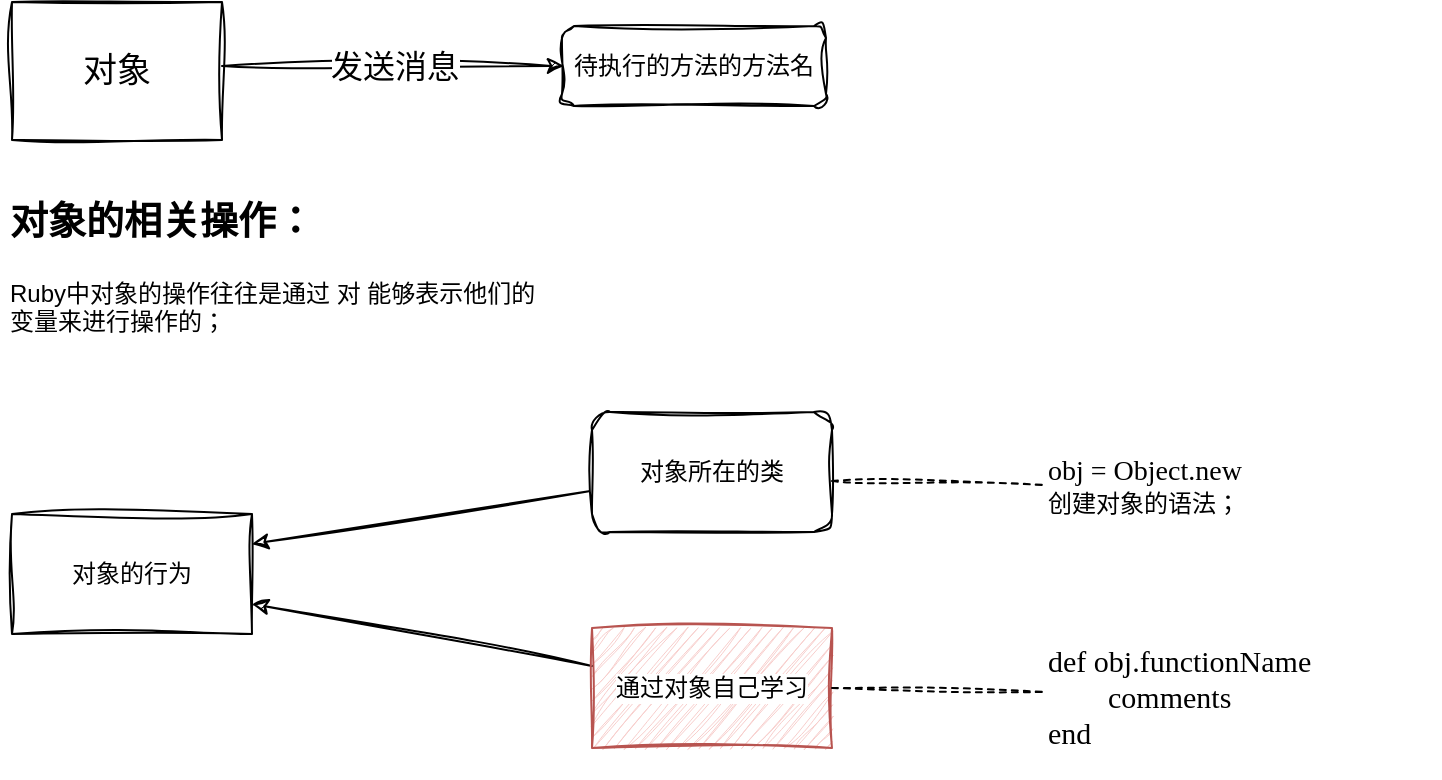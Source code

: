 <mxfile version="28.0.7" pages="4">
  <diagram name="对象、方法和局部变量" id="88i6rP2Y_9D4RBPQC3g2">
    <mxGraphModel dx="2288" dy="1054" grid="0" gridSize="10" guides="1" tooltips="1" connect="1" arrows="1" fold="1" page="0" pageScale="1" pageWidth="827" pageHeight="1169" math="0" shadow="0">
      <root>
        <mxCell id="0" />
        <mxCell id="1" parent="0" />
        <mxCell id="wJ3-EqiSnO-9U8Ft86HB-1" value="&lt;font face=&quot;Comic Sans MS&quot; style=&quot;font-size: 17px;&quot;&gt;对象&lt;br&gt;&lt;/font&gt;" style="rounded=0;whiteSpace=wrap;html=1;sketch=1;curveFitting=1;jiggle=2;glass=0;shadow=0;" parent="1" vertex="1">
          <mxGeometry x="-818" y="-353" width="105" height="69" as="geometry" />
        </mxCell>
        <mxCell id="wJ3-EqiSnO-9U8Ft86HB-3" value="" style="endArrow=classic;html=1;rounded=0;fontFamily=Helvetica;fontSize=12;fontColor=default;sketch=1;curveFitting=1;jiggle=2;" parent="1" edge="1">
          <mxGeometry relative="1" as="geometry">
            <mxPoint x="-713" y="-321" as="sourcePoint" />
            <mxPoint x="-542" y="-321" as="targetPoint" />
          </mxGeometry>
        </mxCell>
        <mxCell id="wJ3-EqiSnO-9U8Ft86HB-4" value="&lt;font face=&quot;Comic Sans MS&quot; style=&quot;font-size: 16px;&quot;&gt;发送消息&lt;br&gt;&lt;/font&gt;" style="edgeLabel;resizable=0;html=1;;align=center;verticalAlign=middle;rounded=0;glass=0;sketch=1;jiggle=2;curveFitting=1;strokeColor=default;fontFamily=Helvetica;fontSize=12;fontColor=default;fillColor=default;" parent="wJ3-EqiSnO-9U8Ft86HB-3" connectable="0" vertex="1">
          <mxGeometry relative="1" as="geometry" />
        </mxCell>
        <mxCell id="wJ3-EqiSnO-9U8Ft86HB-7" value="待执行的方法的方法名" style="rounded=1;whiteSpace=wrap;html=1;glass=0;sketch=1;jiggle=2;curveFitting=1;strokeColor=default;align=center;verticalAlign=middle;fontFamily=Helvetica;fontSize=12;fontColor=default;labelBackgroundColor=default;fillColor=default;" parent="1" vertex="1">
          <mxGeometry x="-543" y="-341" width="132" height="40" as="geometry" />
        </mxCell>
        <mxCell id="wJ3-EqiSnO-9U8Ft86HB-8" value="&lt;h1&gt;&lt;font style=&quot;font-size: 19px;&quot;&gt;对象的相关操作：&lt;/font&gt;&lt;br&gt;&lt;/h1&gt;&lt;p&gt;Ruby中对象的操作往往是通过 对 能够表示他们的变量来进行操作的；&lt;br&gt;&lt;/p&gt;" style="text;html=1;spacing=5;spacingTop=-20;whiteSpace=wrap;overflow=hidden;rounded=0;fontFamily=Helvetica;fontSize=12;fontColor=default;labelBackgroundColor=default;" parent="1" vertex="1">
          <mxGeometry x="-824" y="-265" width="281" height="124" as="geometry" />
        </mxCell>
        <mxCell id="wJ3-EqiSnO-9U8Ft86HB-9" value="对象的行为" style="rounded=0;whiteSpace=wrap;html=1;glass=0;sketch=1;jiggle=2;curveFitting=1;strokeColor=default;align=center;verticalAlign=middle;fontFamily=Helvetica;fontSize=12;fontColor=default;labelBackgroundColor=default;fillColor=default;" parent="1" vertex="1">
          <mxGeometry x="-818" y="-97" width="120" height="60" as="geometry" />
        </mxCell>
        <mxCell id="wJ3-EqiSnO-9U8Ft86HB-11" style="edgeStyle=none;rounded=0;sketch=1;jiggle=2;curveFitting=1;orthogonalLoop=1;jettySize=auto;html=1;entryX=1;entryY=0.25;entryDx=0;entryDy=0;strokeColor=default;align=center;verticalAlign=middle;fontFamily=Helvetica;fontSize=12;fontColor=default;labelBackgroundColor=default;endArrow=classic;" parent="1" source="wJ3-EqiSnO-9U8Ft86HB-10" target="wJ3-EqiSnO-9U8Ft86HB-9" edge="1">
          <mxGeometry relative="1" as="geometry" />
        </mxCell>
        <mxCell id="wJ3-EqiSnO-9U8Ft86HB-10" value="对象所在的类" style="rounded=1;whiteSpace=wrap;html=1;glass=0;sketch=1;jiggle=2;curveFitting=1;strokeColor=default;align=center;verticalAlign=middle;fontFamily=Helvetica;fontSize=12;fontColor=default;labelBackgroundColor=default;fillColor=default;" parent="1" vertex="1">
          <mxGeometry x="-528" y="-148" width="120" height="60" as="geometry" />
        </mxCell>
        <mxCell id="wJ3-EqiSnO-9U8Ft86HB-13" style="edgeStyle=none;rounded=0;sketch=1;jiggle=2;curveFitting=1;orthogonalLoop=1;jettySize=auto;html=1;entryX=1;entryY=0.75;entryDx=0;entryDy=0;strokeColor=default;align=center;verticalAlign=middle;fontFamily=Helvetica;fontSize=12;fontColor=default;labelBackgroundColor=default;endArrow=classic;" parent="1" source="wJ3-EqiSnO-9U8Ft86HB-12" target="wJ3-EqiSnO-9U8Ft86HB-9" edge="1">
          <mxGeometry relative="1" as="geometry" />
        </mxCell>
        <mxCell id="wJ3-EqiSnO-9U8Ft86HB-12" value="通过对象自己学习" style="rounded=0;whiteSpace=wrap;html=1;glass=0;sketch=1;jiggle=2;curveFitting=1;strokeColor=#b85450;align=center;verticalAlign=middle;fontFamily=Helvetica;fontSize=12;labelBackgroundColor=default;fillColor=#f8cecc;" parent="1" vertex="1">
          <mxGeometry x="-528" y="-40" width="120" height="60" as="geometry" />
        </mxCell>
        <mxCell id="wJ3-EqiSnO-9U8Ft86HB-15" value="" style="endArrow=none;dashed=1;html=1;rounded=0;sketch=1;jiggle=2;curveFitting=1;strokeColor=default;align=center;verticalAlign=middle;fontFamily=Helvetica;fontSize=12;fontColor=default;labelBackgroundColor=default;entryX=0;entryY=0.25;entryDx=0;entryDy=0;exitX=1;exitY=0.5;exitDx=0;exitDy=0;" parent="1" source="wJ3-EqiSnO-9U8Ft86HB-12" edge="1">
          <mxGeometry width="50" height="50" relative="1" as="geometry">
            <mxPoint x="-393" y="-25" as="sourcePoint" />
            <mxPoint x="-302" y="-8" as="targetPoint" />
          </mxGeometry>
        </mxCell>
        <mxCell id="wJ3-EqiSnO-9U8Ft86HB-16" value="&lt;font face=&quot;Lucida Console&quot; style=&quot;font-size: 15px;&quot;&gt;def obj.functionName&lt;br&gt;&lt;span style=&quot;white-space: pre;&quot;&gt;&#x9;&lt;/span&gt;comments&lt;br&gt;end&lt;br&gt;&lt;/font&gt;" style="text;html=1;align=left;verticalAlign=middle;whiteSpace=wrap;rounded=0;fontFamily=Helvetica;fontSize=12;fontColor=default;labelBackgroundColor=default;" parent="1" vertex="1">
          <mxGeometry x="-302" y="-48" width="198" height="83" as="geometry" />
        </mxCell>
        <mxCell id="wJ3-EqiSnO-9U8Ft86HB-17" value="&lt;font style=&quot;font-size: 14px;&quot; face=&quot;Lucida Console&quot;&gt;obj = Object.new&lt;/font&gt;&lt;font face=&quot;Lucida Console&quot;&gt;&lt;br&gt;创建对象的语法；&lt;br&gt;&lt;/font&gt;" style="text;html=1;align=left;verticalAlign=middle;whiteSpace=wrap;rounded=0;fontFamily=Helvetica;fontSize=12;fontColor=default;labelBackgroundColor=default;" parent="1" vertex="1">
          <mxGeometry x="-302" y="-153" width="198" height="83" as="geometry" />
        </mxCell>
        <mxCell id="wJ3-EqiSnO-9U8Ft86HB-18" value="" style="endArrow=none;dashed=1;html=1;rounded=0;sketch=1;jiggle=2;curveFitting=1;strokeColor=default;align=center;verticalAlign=middle;fontFamily=Helvetica;fontSize=12;fontColor=default;labelBackgroundColor=default;entryX=0;entryY=0.25;entryDx=0;entryDy=0;exitX=1;exitY=0.5;exitDx=0;exitDy=0;" parent="1" edge="1">
          <mxGeometry width="50" height="50" relative="1" as="geometry">
            <mxPoint x="-408" y="-113.5" as="sourcePoint" />
            <mxPoint x="-302" y="-111.5" as="targetPoint" />
          </mxGeometry>
        </mxCell>
      </root>
    </mxGraphModel>
  </diagram>
  <diagram id="OrOleNDA5o9nAsPAszzr" name="VoIP技术">
    <mxGraphModel dx="1088" dy="654" grid="0" gridSize="10" guides="1" tooltips="1" connect="1" arrows="1" fold="1" page="0" pageScale="1" pageWidth="827" pageHeight="1169" math="0" shadow="0">
      <root>
        <mxCell id="0" />
        <mxCell id="1" parent="0" />
      </root>
    </mxGraphModel>
  </diagram>
  <diagram id="GKHrNJChnIGXHo6C9yTW" name="TCP的流量控制">
    <mxGraphModel dx="913" dy="574" grid="0" gridSize="10" guides="1" tooltips="1" connect="1" arrows="1" fold="1" page="0" pageScale="1" pageWidth="827" pageHeight="1169" math="0" shadow="0">
      <root>
        <mxCell id="0" />
        <mxCell id="1" parent="0" />
        <mxCell id="iQlQbCULcGAK1N33AUFg-1" value="" style="whiteSpace=wrap;html=1;aspect=fixed;sketch=1;hachureGap=4;jiggle=2;curveFitting=1;fontFamily=Architects Daughter;fontSource=https%3A%2F%2Ffonts.googleapis.com%2Fcss%3Ffamily%3DArchitects%2BDaughter;" parent="1" vertex="1">
          <mxGeometry x="360" y="74" width="355" height="355" as="geometry" />
        </mxCell>
        <mxCell id="iQlQbCULcGAK1N33AUFg-2" value="" style="endArrow=none;html=1;rounded=0;sketch=1;hachureGap=4;jiggle=2;curveFitting=1;fontFamily=Architects Daughter;fontSource=https%3A%2F%2Ffonts.googleapis.com%2Fcss%3Ffamily%3DArchitects%2BDaughter;exitX=0;exitY=0.25;exitDx=0;exitDy=0;entryX=1;entryY=0.25;entryDx=0;entryDy=0;" parent="1" source="iQlQbCULcGAK1N33AUFg-1" target="iQlQbCULcGAK1N33AUFg-1" edge="1">
          <mxGeometry width="50" height="50" relative="1" as="geometry">
            <mxPoint x="637" y="364" as="sourcePoint" />
            <mxPoint x="687" y="314" as="targetPoint" />
          </mxGeometry>
        </mxCell>
        <mxCell id="iQlQbCULcGAK1N33AUFg-3" value="" style="endArrow=none;html=1;rounded=0;sketch=1;hachureGap=4;jiggle=2;curveFitting=1;fontFamily=Architects Daughter;fontSource=https%3A%2F%2Ffonts.googleapis.com%2Fcss%3Ffamily%3DArchitects%2BDaughter;entryX=0.25;entryY=0;entryDx=0;entryDy=0;" parent="1" target="iQlQbCULcGAK1N33AUFg-1" edge="1">
          <mxGeometry width="50" height="50" relative="1" as="geometry">
            <mxPoint x="451" y="161" as="sourcePoint" />
            <mxPoint x="488" y="113" as="targetPoint" />
          </mxGeometry>
        </mxCell>
        <mxCell id="iQlQbCULcGAK1N33AUFg-4" value="" style="endArrow=none;html=1;rounded=0;sketch=1;hachureGap=4;jiggle=2;curveFitting=1;fontFamily=Architects Daughter;fontSource=https://fonts.googleapis.com/css?family=Architects+Daughter;entryX=0.25;entryY=0;entryDx=0;entryDy=0;" parent="1" edge="1">
          <mxGeometry width="50" height="50" relative="1" as="geometry">
            <mxPoint x="538.5" y="161" as="sourcePoint" />
            <mxPoint x="536.5" y="74" as="targetPoint" />
          </mxGeometry>
        </mxCell>
        <mxCell id="iQlQbCULcGAK1N33AUFg-5" value="" style="endArrow=none;html=1;rounded=0;sketch=1;hachureGap=4;jiggle=2;curveFitting=1;fontFamily=Architects Daughter;fontSource=https://fonts.googleapis.com/css?family=Architects+Daughter;entryX=0.25;entryY=0;entryDx=0;entryDy=0;" parent="1" edge="1">
          <mxGeometry width="50" height="50" relative="1" as="geometry">
            <mxPoint x="624" y="161" as="sourcePoint" />
            <mxPoint x="622" y="74" as="targetPoint" />
          </mxGeometry>
        </mxCell>
        <mxCell id="iQlQbCULcGAK1N33AUFg-6" value="" style="endArrow=none;html=1;rounded=0;sketch=1;hachureGap=4;jiggle=2;curveFitting=1;fontFamily=Architects Daughter;fontSource=https%3A%2F%2Ffonts.googleapis.com%2Fcss%3Ffamily%3DArchitects%2BDaughter;exitX=0;exitY=0.5;exitDx=0;exitDy=0;entryX=1;entryY=0.5;entryDx=0;entryDy=0;" parent="1" source="iQlQbCULcGAK1N33AUFg-1" target="iQlQbCULcGAK1N33AUFg-1" edge="1">
          <mxGeometry width="50" height="50" relative="1" as="geometry">
            <mxPoint x="681" y="364" as="sourcePoint" />
            <mxPoint x="731" y="314" as="targetPoint" />
          </mxGeometry>
        </mxCell>
        <mxCell id="iQlQbCULcGAK1N33AUFg-7" value="Matrix_11" style="text;html=1;align=center;verticalAlign=middle;whiteSpace=wrap;rounded=0;fontFamily=Architects Daughter;fontSource=https%3A%2F%2Ffonts.googleapis.com%2Fcss%3Ffamily%3DArchitects%2BDaughter;" parent="1" vertex="1">
          <mxGeometry x="369" y="100" width="60" height="30" as="geometry" />
        </mxCell>
        <mxCell id="iQlQbCULcGAK1N33AUFg-8" value="Matrix_12" style="text;html=1;align=center;verticalAlign=middle;whiteSpace=wrap;rounded=0;fontFamily=Architects Daughter;fontSource=https://fonts.googleapis.com/css?family=Architects+Daughter;" parent="1" vertex="1">
          <mxGeometry x="469" y="100" width="60" height="30" as="geometry" />
        </mxCell>
        <mxCell id="iQlQbCULcGAK1N33AUFg-9" value="Matrix_13" style="text;html=1;align=center;verticalAlign=middle;whiteSpace=wrap;rounded=0;fontFamily=Architects Daughter;fontSource=https://fonts.googleapis.com/css?family=Architects+Daughter;" parent="1" vertex="1">
          <mxGeometry x="551" y="100" width="60" height="30" as="geometry" />
        </mxCell>
        <mxCell id="iQlQbCULcGAK1N33AUFg-10" value="Matrix_14" style="text;html=1;align=center;verticalAlign=middle;whiteSpace=wrap;rounded=0;fontFamily=Architects Daughter;fontSource=https://fonts.googleapis.com/css?family=Architects+Daughter;" parent="1" vertex="1">
          <mxGeometry x="642" y="100" width="60" height="30" as="geometry" />
        </mxCell>
        <mxCell id="iQlQbCULcGAK1N33AUFg-11" value="" style="endArrow=none;html=1;rounded=0;sketch=1;hachureGap=4;jiggle=2;curveFitting=1;fontFamily=Architects Daughter;fontSource=https%3A%2F%2Ffonts.googleapis.com%2Fcss%3Ffamily%3DArchitects%2BDaughter;" parent="1" edge="1">
          <mxGeometry width="50" height="50" relative="1" as="geometry">
            <mxPoint x="451" y="254" as="sourcePoint" />
            <mxPoint x="451" y="164" as="targetPoint" />
          </mxGeometry>
        </mxCell>
        <mxCell id="iQlQbCULcGAK1N33AUFg-12" value="" style="endArrow=none;html=1;rounded=0;sketch=1;hachureGap=4;jiggle=2;curveFitting=1;fontFamily=Architects Daughter;fontSource=https://fonts.googleapis.com/css?family=Architects+Daughter;" parent="1" edge="1">
          <mxGeometry width="50" height="50" relative="1" as="geometry">
            <mxPoint x="539" y="253" as="sourcePoint" />
            <mxPoint x="539" y="163" as="targetPoint" />
          </mxGeometry>
        </mxCell>
        <mxCell id="iQlQbCULcGAK1N33AUFg-13" value="" style="endArrow=none;html=1;rounded=0;sketch=1;hachureGap=4;jiggle=2;curveFitting=1;fontFamily=Architects Daughter;fontSource=https://fonts.googleapis.com/css?family=Architects+Daughter;" parent="1" edge="1">
          <mxGeometry width="50" height="50" relative="1" as="geometry">
            <mxPoint x="623" y="252" as="sourcePoint" />
            <mxPoint x="623" y="162" as="targetPoint" />
          </mxGeometry>
        </mxCell>
        <mxCell id="iQlQbCULcGAK1N33AUFg-14" value="" style="endArrow=classic;html=1;rounded=0;sketch=1;hachureGap=4;jiggle=2;curveFitting=1;fontFamily=Architects Daughter;fontSource=https%3A%2F%2Ffonts.googleapis.com%2Fcss%3Ffamily%3DArchitects%2BDaughter;" parent="1" edge="1">
          <mxGeometry width="50" height="50" relative="1" as="geometry">
            <mxPoint x="306" y="252" as="sourcePoint" />
            <mxPoint x="356" y="202" as="targetPoint" />
          </mxGeometry>
        </mxCell>
        <mxCell id="iQlQbCULcGAK1N33AUFg-15" value="这一排的值全部更新为最小值。然后，这里的方格中的每一个值其实都是已经确定了他的上一个值的指向" style="rounded=1;whiteSpace=wrap;html=1;sketch=1;hachureGap=4;jiggle=2;curveFitting=1;fontFamily=Architects Daughter;fontSource=https%3A%2F%2Ffonts.googleapis.com%2Fcss%3Ffamily%3DArchitects%2BDaughter;" parent="1" vertex="1">
          <mxGeometry x="47" y="239" width="252" height="74" as="geometry" />
        </mxCell>
        <mxCell id="De-MgbYh50YFoe2t-69I-1" value="" style="shape=mxgraph.cisco.computers_and_peripherals.workstation;sketch=0;html=1;pointerEvents=1;dashed=0;fillColor=#036897;strokeColor=#ffffff;strokeWidth=2;verticalLabelPosition=bottom;verticalAlign=top;align=center;outlineConnect=0;" vertex="1" parent="1">
          <mxGeometry x="79" y="587" width="83" height="62" as="geometry" />
        </mxCell>
        <mxCell id="De-MgbYh50YFoe2t-69I-2" value="" style="shape=mxgraph.cisco.servers.file_server;sketch=0;html=1;pointerEvents=1;dashed=0;fillColor=#036897;strokeColor=#ffffff;strokeWidth=2;verticalLabelPosition=bottom;verticalAlign=top;align=center;outlineConnect=0;" vertex="1" parent="1">
          <mxGeometry x="540" y="589" width="43" height="58" as="geometry" />
        </mxCell>
        <mxCell id="De-MgbYh50YFoe2t-69I-3" value="" style="shape=flexArrow;endArrow=classic;startArrow=classic;html=1;rounded=0;" edge="1" parent="1">
          <mxGeometry width="100" height="100" relative="1" as="geometry">
            <mxPoint x="226" y="618" as="sourcePoint" />
            <mxPoint x="431" y="617.5" as="targetPoint" />
          </mxGeometry>
        </mxCell>
        <mxCell id="De-MgbYh50YFoe2t-69I-4" value="先建立TCP连接" style="text;html=1;align=center;verticalAlign=middle;whiteSpace=wrap;rounded=0;" vertex="1" parent="1">
          <mxGeometry x="289" y="584" width="109" height="30" as="geometry" />
        </mxCell>
      </root>
    </mxGraphModel>
  </diagram>
  <diagram id="CaWgXvfjZ2pf3NrGIqP7" name="第 4 页">
    <mxGraphModel grid="1" page="1" gridSize="10" guides="1" tooltips="1" connect="1" arrows="1" fold="1" pageScale="1" pageWidth="827" pageHeight="1169" math="0" shadow="0">
      <root>
        <mxCell id="0" />
        <mxCell id="1" parent="0" />
      </root>
    </mxGraphModel>
  </diagram>
</mxfile>
